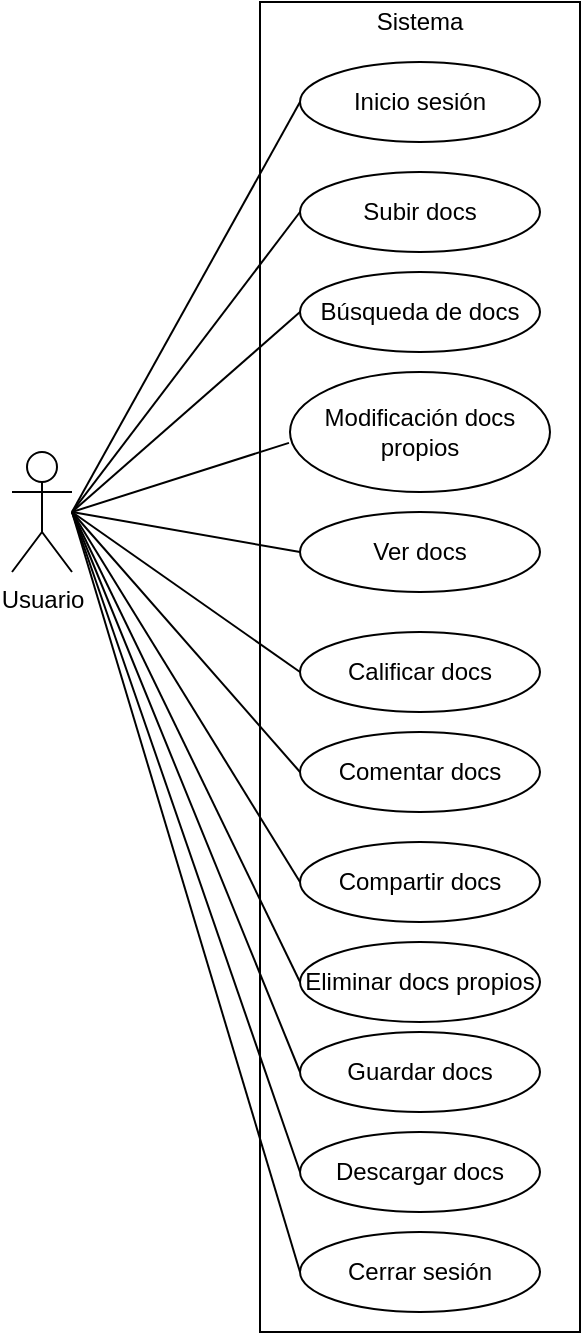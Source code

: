 <mxfile>
    <diagram id="Oss9AvRvS1b2bc10Z-wu" name="Page-1">
        <mxGraphModel dx="1546" dy="1045" grid="1" gridSize="10" guides="1" tooltips="1" connect="1" arrows="1" fold="1" page="1" pageScale="1" pageWidth="827" pageHeight="1169" math="0" shadow="0">
            <root>
                <mxCell id="0"/>
                <mxCell id="1" parent="0"/>
                <mxCell id="2" value="Usuario" style="shape=umlActor;verticalLabelPosition=bottom;verticalAlign=top;html=1;outlineConnect=0;" parent="1" vertex="1">
                    <mxGeometry x="130" y="380" width="30" height="60" as="geometry"/>
                </mxCell>
                <mxCell id="5" value="" style="rounded=0;whiteSpace=wrap;html=1;" parent="1" vertex="1">
                    <mxGeometry x="254" y="155" width="160" height="665" as="geometry"/>
                </mxCell>
                <mxCell id="6" value="Sistema" style="text;html=1;strokeColor=none;fillColor=none;align=center;verticalAlign=middle;whiteSpace=wrap;rounded=0;" parent="1" vertex="1">
                    <mxGeometry x="314" y="155" width="40" height="20" as="geometry"/>
                </mxCell>
                <mxCell id="7" value="Subir docs" style="ellipse;whiteSpace=wrap;html=1;" parent="1" vertex="1">
                    <mxGeometry x="274" y="240" width="120" height="40" as="geometry"/>
                </mxCell>
                <mxCell id="8" value="Búsqueda de docs" style="ellipse;whiteSpace=wrap;html=1;" parent="1" vertex="1">
                    <mxGeometry x="274" y="290" width="120" height="40" as="geometry"/>
                </mxCell>
                <mxCell id="9" value="Modificación docs propios" style="ellipse;whiteSpace=wrap;html=1;" parent="1" vertex="1">
                    <mxGeometry x="269" y="340" width="130" height="60" as="geometry"/>
                </mxCell>
                <mxCell id="10" value="Calificar docs" style="ellipse;whiteSpace=wrap;html=1;" parent="1" vertex="1">
                    <mxGeometry x="274" y="470" width="120" height="40" as="geometry"/>
                </mxCell>
                <mxCell id="11" value="Comentar docs" style="ellipse;whiteSpace=wrap;html=1;" parent="1" vertex="1">
                    <mxGeometry x="274" y="520" width="120" height="40" as="geometry"/>
                </mxCell>
                <mxCell id="12" value="Inicio sesión" style="ellipse;whiteSpace=wrap;html=1;" parent="1" vertex="1">
                    <mxGeometry x="274" y="185" width="120" height="40" as="geometry"/>
                </mxCell>
                <mxCell id="13" value="Cerrar sesión" style="ellipse;whiteSpace=wrap;html=1;" parent="1" vertex="1">
                    <mxGeometry x="274" y="770" width="120" height="40" as="geometry"/>
                </mxCell>
                <mxCell id="14" value="Eliminar docs propios" style="ellipse;whiteSpace=wrap;html=1;" parent="1" vertex="1">
                    <mxGeometry x="274" y="625" width="120" height="40" as="geometry"/>
                </mxCell>
                <mxCell id="15" value="Compartir docs" style="ellipse;whiteSpace=wrap;html=1;" parent="1" vertex="1">
                    <mxGeometry x="274" y="575" width="120" height="40" as="geometry"/>
                </mxCell>
                <mxCell id="17" value="" style="endArrow=none;html=1;entryX=0;entryY=0.5;entryDx=0;entryDy=0;" parent="1" target="12" edge="1">
                    <mxGeometry width="50" height="50" relative="1" as="geometry">
                        <mxPoint x="160" y="410" as="sourcePoint"/>
                        <mxPoint x="160" y="300" as="targetPoint"/>
                    </mxGeometry>
                </mxCell>
                <mxCell id="18" value="" style="endArrow=none;html=1;entryX=0;entryY=0.5;entryDx=0;entryDy=0;" parent="1" target="7" edge="1">
                    <mxGeometry width="50" height="50" relative="1" as="geometry">
                        <mxPoint x="160" y="410" as="sourcePoint"/>
                        <mxPoint x="230" y="340" as="targetPoint"/>
                    </mxGeometry>
                </mxCell>
                <mxCell id="19" value="" style="endArrow=none;html=1;entryX=0;entryY=0.5;entryDx=0;entryDy=0;" parent="1" target="8" edge="1">
                    <mxGeometry width="50" height="50" relative="1" as="geometry">
                        <mxPoint x="160" y="410" as="sourcePoint"/>
                        <mxPoint x="230" y="365" as="targetPoint"/>
                    </mxGeometry>
                </mxCell>
                <mxCell id="20" value="" style="endArrow=none;html=1;entryX=-0.004;entryY=0.591;entryDx=0;entryDy=0;entryPerimeter=0;" parent="1" target="9" edge="1">
                    <mxGeometry width="50" height="50" relative="1" as="geometry">
                        <mxPoint x="160" y="410" as="sourcePoint"/>
                        <mxPoint x="310" y="410" as="targetPoint"/>
                    </mxGeometry>
                </mxCell>
                <mxCell id="21" value="" style="endArrow=none;html=1;entryX=0;entryY=0.5;entryDx=0;entryDy=0;" parent="1" target="10" edge="1">
                    <mxGeometry width="50" height="50" relative="1" as="geometry">
                        <mxPoint x="160" y="410" as="sourcePoint"/>
                        <mxPoint x="310" y="410" as="targetPoint"/>
                    </mxGeometry>
                </mxCell>
                <mxCell id="22" value="" style="endArrow=none;html=1;entryX=0;entryY=0.5;entryDx=0;entryDy=0;" parent="1" target="11" edge="1">
                    <mxGeometry width="50" height="50" relative="1" as="geometry">
                        <mxPoint x="160" y="410" as="sourcePoint"/>
                        <mxPoint x="310" y="410" as="targetPoint"/>
                    </mxGeometry>
                </mxCell>
                <mxCell id="23" value="" style="endArrow=none;html=1;entryX=0;entryY=0.5;entryDx=0;entryDy=0;" parent="1" target="15" edge="1">
                    <mxGeometry width="50" height="50" relative="1" as="geometry">
                        <mxPoint x="160" y="410" as="sourcePoint"/>
                        <mxPoint x="310" y="410" as="targetPoint"/>
                    </mxGeometry>
                </mxCell>
                <mxCell id="24" value="" style="endArrow=none;html=1;entryX=0;entryY=0.5;entryDx=0;entryDy=0;" parent="1" target="14" edge="1">
                    <mxGeometry width="50" height="50" relative="1" as="geometry">
                        <mxPoint x="160" y="410" as="sourcePoint"/>
                        <mxPoint x="310" y="410" as="targetPoint"/>
                    </mxGeometry>
                </mxCell>
                <mxCell id="25" value="" style="endArrow=none;html=1;entryX=0;entryY=0.5;entryDx=0;entryDy=0;" parent="1" target="13" edge="1">
                    <mxGeometry width="50" height="50" relative="1" as="geometry">
                        <mxPoint x="160" y="410" as="sourcePoint"/>
                        <mxPoint x="310" y="410" as="targetPoint"/>
                    </mxGeometry>
                </mxCell>
                <mxCell id="26" value="Guardar docs" style="ellipse;whiteSpace=wrap;html=1;" parent="1" vertex="1">
                    <mxGeometry x="274" y="670" width="120" height="40" as="geometry"/>
                </mxCell>
                <mxCell id="27" value="Descargar docs" style="ellipse;whiteSpace=wrap;html=1;" parent="1" vertex="1">
                    <mxGeometry x="274" y="720" width="120" height="40" as="geometry"/>
                </mxCell>
                <mxCell id="28" value="" style="endArrow=none;html=1;entryX=0;entryY=0.5;entryDx=0;entryDy=0;" parent="1" target="26" edge="1">
                    <mxGeometry width="50" height="50" relative="1" as="geometry">
                        <mxPoint x="160" y="410" as="sourcePoint"/>
                        <mxPoint x="300" y="560" as="targetPoint"/>
                    </mxGeometry>
                </mxCell>
                <mxCell id="29" value="" style="endArrow=none;html=1;entryX=0;entryY=0.5;entryDx=0;entryDy=0;" parent="1" target="27" edge="1">
                    <mxGeometry width="50" height="50" relative="1" as="geometry">
                        <mxPoint x="160" y="410" as="sourcePoint"/>
                        <mxPoint x="300" y="560" as="targetPoint"/>
                    </mxGeometry>
                </mxCell>
                <mxCell id="101" value="Ver docs" style="ellipse;whiteSpace=wrap;html=1;" vertex="1" parent="1">
                    <mxGeometry x="274" y="410" width="120" height="40" as="geometry"/>
                </mxCell>
                <mxCell id="102" value="" style="endArrow=none;html=1;entryX=0;entryY=0.5;entryDx=0;entryDy=0;" edge="1" parent="1" target="101">
                    <mxGeometry width="50" height="50" relative="1" as="geometry">
                        <mxPoint x="160" y="410" as="sourcePoint"/>
                        <mxPoint x="440" y="510" as="targetPoint"/>
                    </mxGeometry>
                </mxCell>
            </root>
        </mxGraphModel>
    </diagram>
</mxfile>